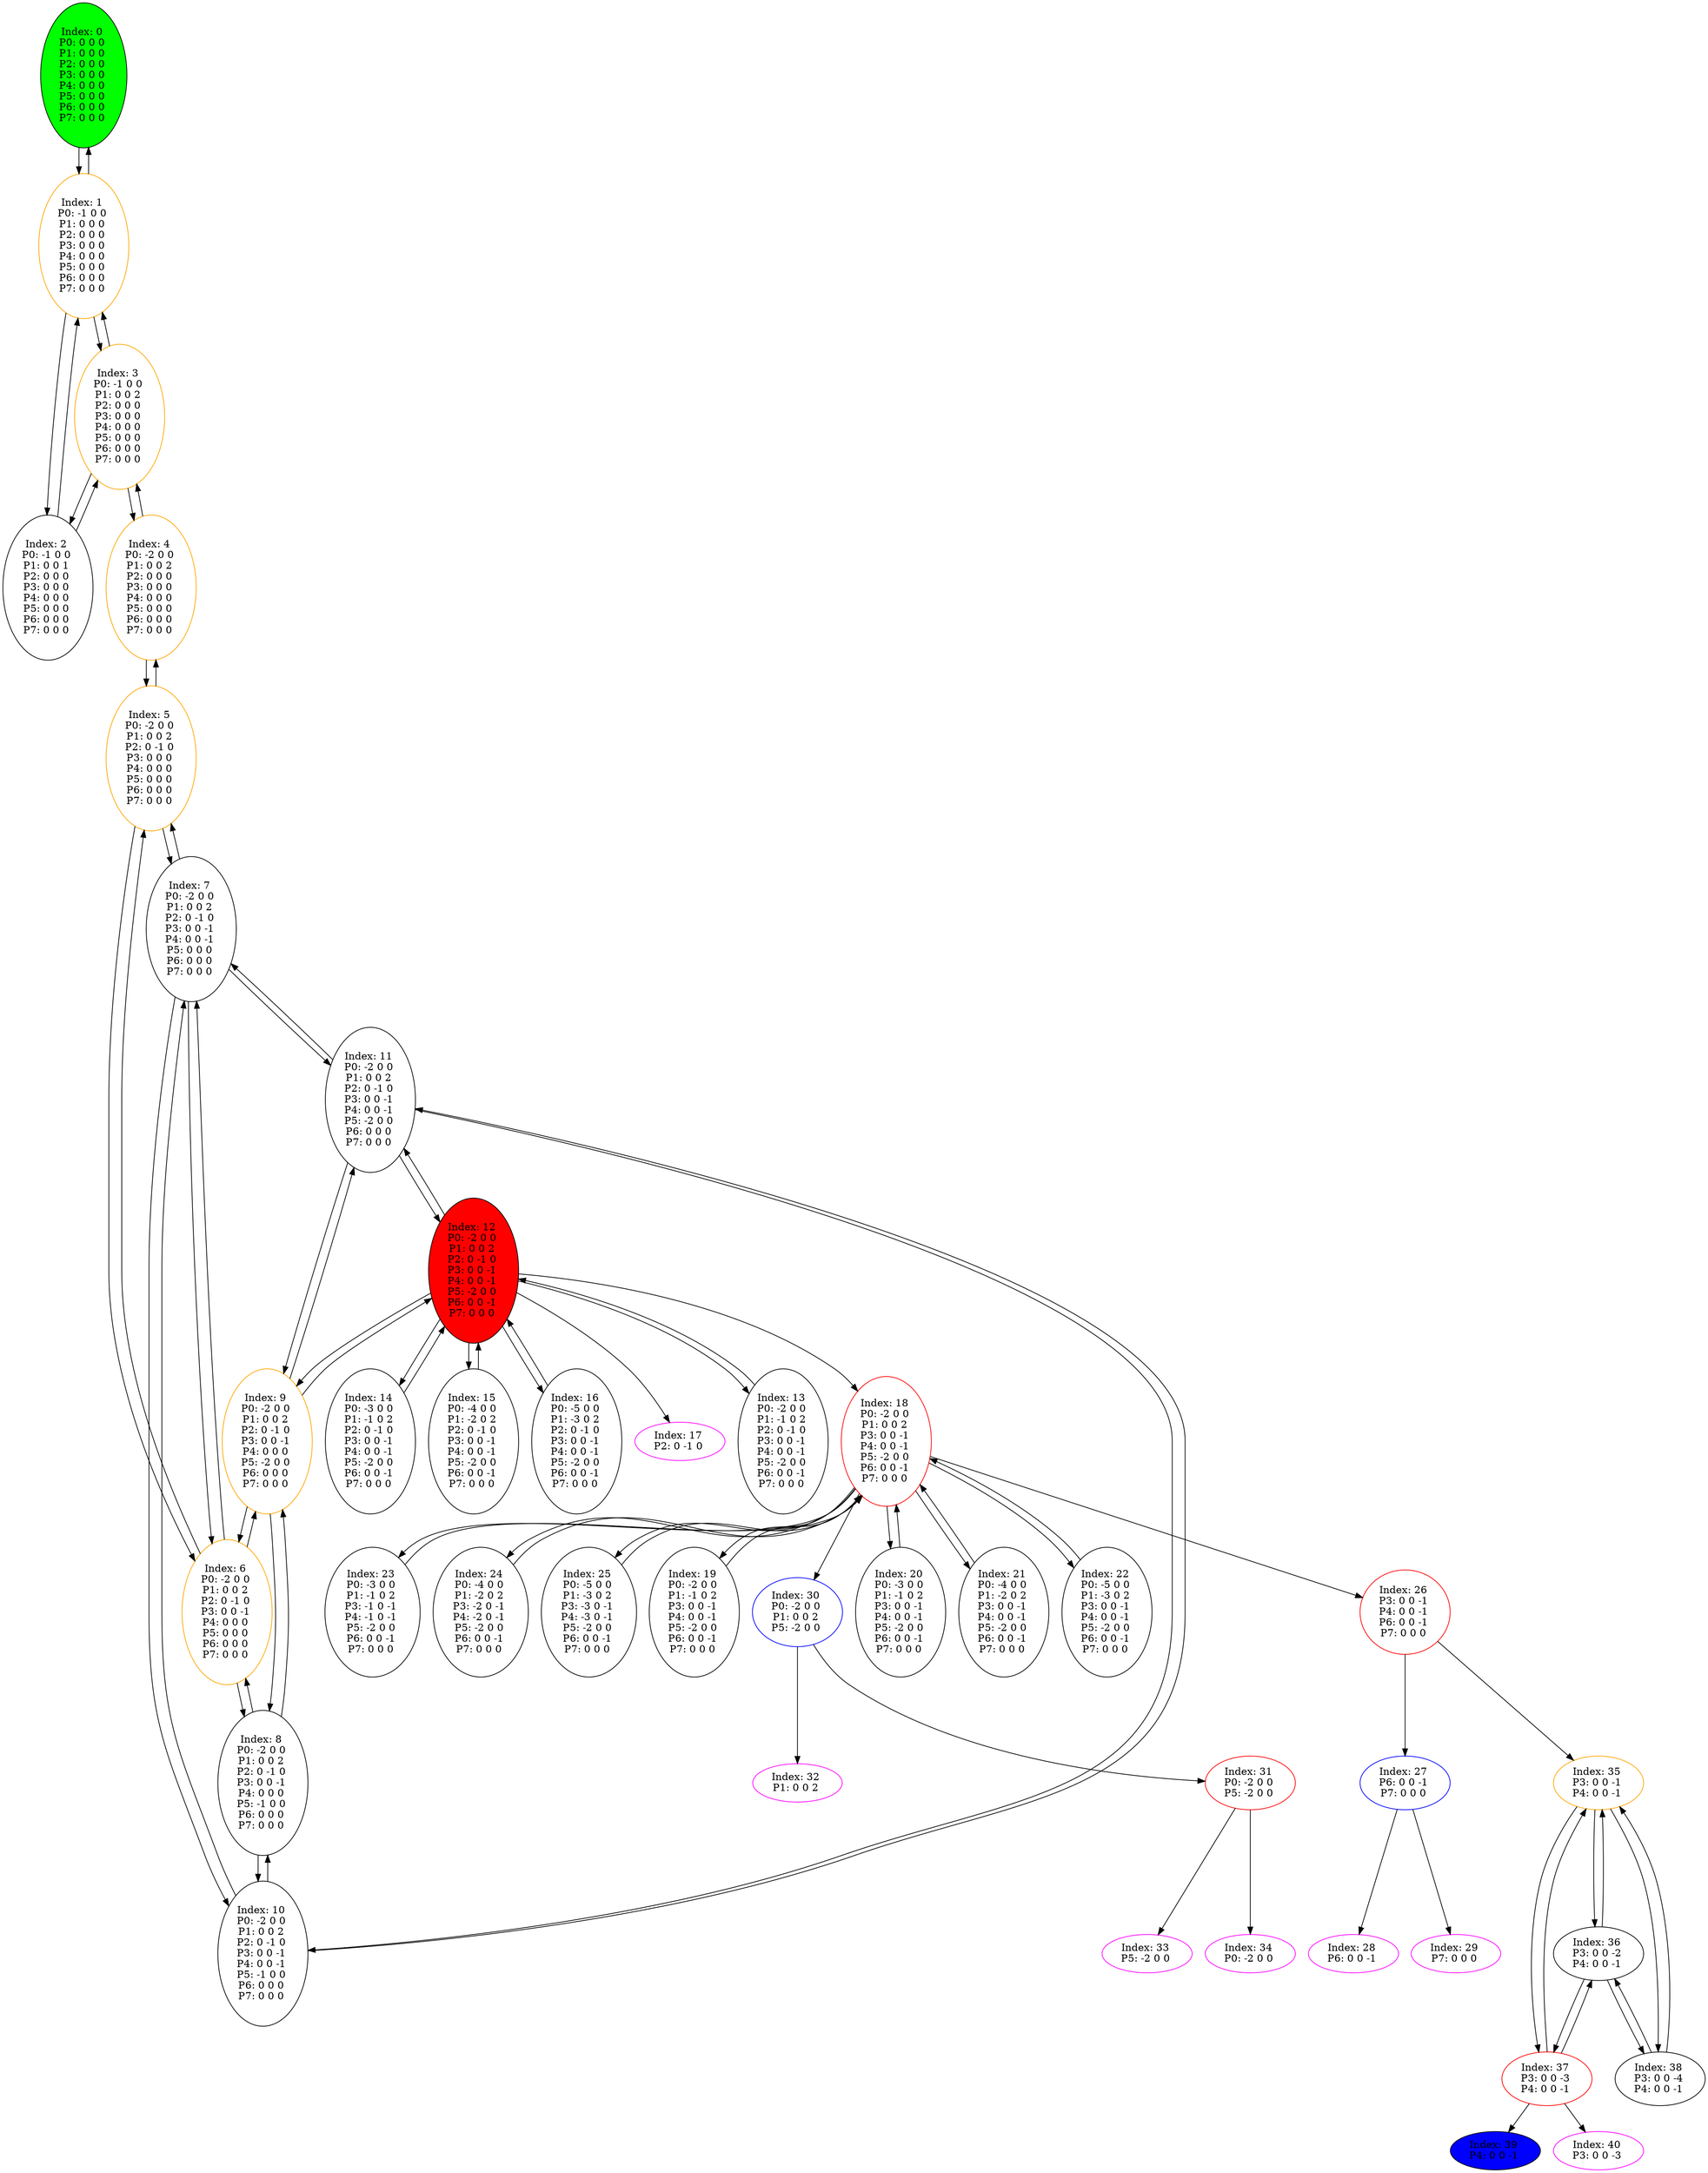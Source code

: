 digraph G {
color = "black"
0[label = "Index: 0 
P0: 0 0 0 
P1: 0 0 0 
P2: 0 0 0 
P3: 0 0 0 
P4: 0 0 0 
P5: 0 0 0 
P6: 0 0 0 
P7: 0 0 0 
", style="filled", fillcolor = "green"]
1[label = "Index: 1 
P0: -1 0 0 
P1: 0 0 0 
P2: 0 0 0 
P3: 0 0 0 
P4: 0 0 0 
P5: 0 0 0 
P6: 0 0 0 
P7: 0 0 0 
", color = "orange"]
2[label = "Index: 2 
P0: -1 0 0 
P1: 0 0 1 
P2: 0 0 0 
P3: 0 0 0 
P4: 0 0 0 
P5: 0 0 0 
P6: 0 0 0 
P7: 0 0 0 
"]
3[label = "Index: 3 
P0: -1 0 0 
P1: 0 0 2 
P2: 0 0 0 
P3: 0 0 0 
P4: 0 0 0 
P5: 0 0 0 
P6: 0 0 0 
P7: 0 0 0 
", color = "orange"]
4[label = "Index: 4 
P0: -2 0 0 
P1: 0 0 2 
P2: 0 0 0 
P3: 0 0 0 
P4: 0 0 0 
P5: 0 0 0 
P6: 0 0 0 
P7: 0 0 0 
", color = "orange"]
5[label = "Index: 5 
P0: -2 0 0 
P1: 0 0 2 
P2: 0 -1 0 
P3: 0 0 0 
P4: 0 0 0 
P5: 0 0 0 
P6: 0 0 0 
P7: 0 0 0 
", color = "orange"]
6[label = "Index: 6 
P0: -2 0 0 
P1: 0 0 2 
P2: 0 -1 0 
P3: 0 0 -1 
P4: 0 0 0 
P5: 0 0 0 
P6: 0 0 0 
P7: 0 0 0 
", color = "orange"]
7[label = "Index: 7 
P0: -2 0 0 
P1: 0 0 2 
P2: 0 -1 0 
P3: 0 0 -1 
P4: 0 0 -1 
P5: 0 0 0 
P6: 0 0 0 
P7: 0 0 0 
"]
8[label = "Index: 8 
P0: -2 0 0 
P1: 0 0 2 
P2: 0 -1 0 
P3: 0 0 -1 
P4: 0 0 0 
P5: -1 0 0 
P6: 0 0 0 
P7: 0 0 0 
"]
9[label = "Index: 9 
P0: -2 0 0 
P1: 0 0 2 
P2: 0 -1 0 
P3: 0 0 -1 
P4: 0 0 0 
P5: -2 0 0 
P6: 0 0 0 
P7: 0 0 0 
", color = "orange"]
10[label = "Index: 10 
P0: -2 0 0 
P1: 0 0 2 
P2: 0 -1 0 
P3: 0 0 -1 
P4: 0 0 -1 
P5: -1 0 0 
P6: 0 0 0 
P7: 0 0 0 
"]
11[label = "Index: 11 
P0: -2 0 0 
P1: 0 0 2 
P2: 0 -1 0 
P3: 0 0 -1 
P4: 0 0 -1 
P5: -2 0 0 
P6: 0 0 0 
P7: 0 0 0 
"]
12[label = "Index: 12 
P0: -2 0 0 
P1: 0 0 2 
P2: 0 -1 0 
P3: 0 0 -1 
P4: 0 0 -1 
P5: -2 0 0 
P6: 0 0 -1 
P7: 0 0 0 
", style="filled", fillcolor = "red"]
13[label = "Index: 13 
P0: -2 0 0 
P1: -1 0 2 
P2: 0 -1 0 
P3: 0 0 -1 
P4: 0 0 -1 
P5: -2 0 0 
P6: 0 0 -1 
P7: 0 0 0 
"]
14[label = "Index: 14 
P0: -3 0 0 
P1: -1 0 2 
P2: 0 -1 0 
P3: 0 0 -1 
P4: 0 0 -1 
P5: -2 0 0 
P6: 0 0 -1 
P7: 0 0 0 
"]
15[label = "Index: 15 
P0: -4 0 0 
P1: -2 0 2 
P2: 0 -1 0 
P3: 0 0 -1 
P4: 0 0 -1 
P5: -2 0 0 
P6: 0 0 -1 
P7: 0 0 0 
"]
16[label = "Index: 16 
P0: -5 0 0 
P1: -3 0 2 
P2: 0 -1 0 
P3: 0 0 -1 
P4: 0 0 -1 
P5: -2 0 0 
P6: 0 0 -1 
P7: 0 0 0 
"]
17[label = "Index: 17 
P2: 0 -1 0 
", color = "fuchsia"]
18[label = "Index: 18 
P0: -2 0 0 
P1: 0 0 2 
P3: 0 0 -1 
P4: 0 0 -1 
P5: -2 0 0 
P6: 0 0 -1 
P7: 0 0 0 
", color = "red"]
19[label = "Index: 19 
P0: -2 0 0 
P1: -1 0 2 
P3: 0 0 -1 
P4: 0 0 -1 
P5: -2 0 0 
P6: 0 0 -1 
P7: 0 0 0 
"]
20[label = "Index: 20 
P0: -3 0 0 
P1: -1 0 2 
P3: 0 0 -1 
P4: 0 0 -1 
P5: -2 0 0 
P6: 0 0 -1 
P7: 0 0 0 
"]
21[label = "Index: 21 
P0: -4 0 0 
P1: -2 0 2 
P3: 0 0 -1 
P4: 0 0 -1 
P5: -2 0 0 
P6: 0 0 -1 
P7: 0 0 0 
"]
22[label = "Index: 22 
P0: -5 0 0 
P1: -3 0 2 
P3: 0 0 -1 
P4: 0 0 -1 
P5: -2 0 0 
P6: 0 0 -1 
P7: 0 0 0 
"]
23[label = "Index: 23 
P0: -3 0 0 
P1: -1 0 2 
P3: -1 0 -1 
P4: -1 0 -1 
P5: -2 0 0 
P6: 0 0 -1 
P7: 0 0 0 
"]
24[label = "Index: 24 
P0: -4 0 0 
P1: -2 0 2 
P3: -2 0 -1 
P4: -2 0 -1 
P5: -2 0 0 
P6: 0 0 -1 
P7: 0 0 0 
"]
25[label = "Index: 25 
P0: -5 0 0 
P1: -3 0 2 
P3: -3 0 -1 
P4: -3 0 -1 
P5: -2 0 0 
P6: 0 0 -1 
P7: 0 0 0 
"]
26[label = "Index: 26 
P3: 0 0 -1 
P4: 0 0 -1 
P6: 0 0 -1 
P7: 0 0 0 
", color = "red"]
27[label = "Index: 27 
P6: 0 0 -1 
P7: 0 0 0 
", color = "blue"]
28[label = "Index: 28 
P6: 0 0 -1 
", color = "fuchsia"]
29[label = "Index: 29 
P7: 0 0 0 
", color = "fuchsia"]
30[label = "Index: 30 
P0: -2 0 0 
P1: 0 0 2 
P5: -2 0 0 
", color = "blue"]
31[label = "Index: 31 
P0: -2 0 0 
P5: -2 0 0 
", color = "red"]
32[label = "Index: 32 
P1: 0 0 2 
", color = "fuchsia"]
33[label = "Index: 33 
P5: -2 0 0 
", color = "fuchsia"]
34[label = "Index: 34 
P0: -2 0 0 
", color = "fuchsia"]
35[label = "Index: 35 
P3: 0 0 -1 
P4: 0 0 -1 
", color = "orange"]
36[label = "Index: 36 
P3: 0 0 -2 
P4: 0 0 -1 
"]
37[label = "Index: 37 
P3: 0 0 -3 
P4: 0 0 -1 
", color = "red"]
38[label = "Index: 38 
P3: 0 0 -4 
P4: 0 0 -1 
"]
39[label = "Index: 39 
P4: 0 0 -1 
", style="filled", fillcolor = "blue"]
40[label = "Index: 40 
P3: 0 0 -3 
", color = "fuchsia"]
0 -> 1

1 -> 0
1 -> 2
1 -> 3

2 -> 1
2 -> 3

3 -> 1
3 -> 2
3 -> 4

4 -> 3
4 -> 5

5 -> 4
5 -> 6
5 -> 7

6 -> 5
6 -> 7
6 -> 8
6 -> 9

7 -> 5
7 -> 6
7 -> 10
7 -> 11

8 -> 6
8 -> 10
8 -> 9

9 -> 6
9 -> 8
9 -> 11
9 -> 12

10 -> 7
10 -> 8
10 -> 11

11 -> 7
11 -> 9
11 -> 10
11 -> 12

12 -> 9
12 -> 11
12 -> 13
12 -> 14
12 -> 15
12 -> 16
12 -> 18
12 -> 17

13 -> 12

14 -> 12

15 -> 12

16 -> 12

18 -> 19
18 -> 20
18 -> 21
18 -> 22
18 -> 23
18 -> 24
18 -> 25
18 -> 26
18 -> 30

19 -> 18

20 -> 18

21 -> 18

22 -> 18

23 -> 18

24 -> 18

25 -> 18

26 -> 27
26 -> 35

27 -> 29
27 -> 28

30 -> 31
30 -> 32

31 -> 33
31 -> 34

35 -> 36
35 -> 37
35 -> 38

36 -> 35
36 -> 37
36 -> 38

37 -> 35
37 -> 36
37 -> 39
37 -> 40

38 -> 35
38 -> 36

}
